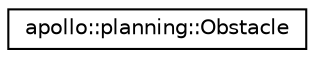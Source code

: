 digraph "Graphical Class Hierarchy"
{
  edge [fontname="Helvetica",fontsize="10",labelfontname="Helvetica",labelfontsize="10"];
  node [fontname="Helvetica",fontsize="10",shape=record];
  rankdir="LR";
  Node1 [label="apollo::planning::Obstacle",height=0.2,width=0.4,color="black", fillcolor="white", style="filled",URL="$classapollo_1_1planning_1_1Obstacle.html"];
}

